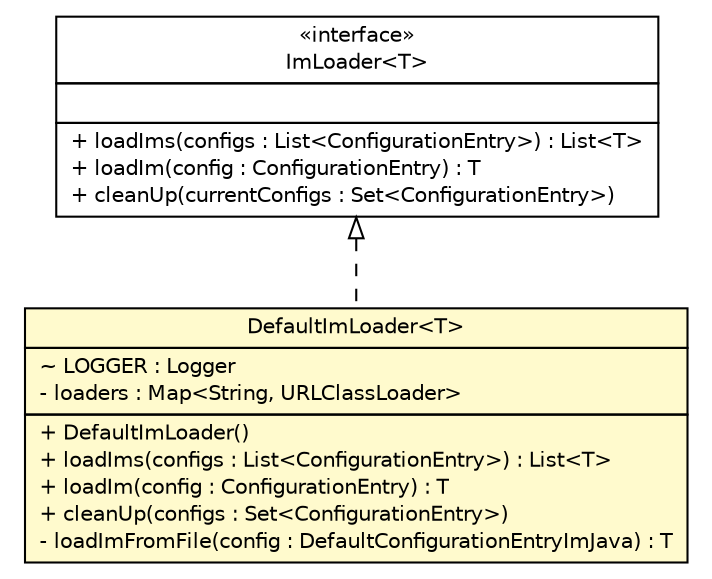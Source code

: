 #!/usr/local/bin/dot
#
# Class diagram 
# Generated by UMLGraph version R5_6 (http://www.umlgraph.org/)
#

digraph G {
	edge [fontname="Helvetica",fontsize=10,labelfontname="Helvetica",labelfontsize=10];
	node [fontname="Helvetica",fontsize=10,shape=plaintext];
	nodesep=0.25;
	ranksep=0.5;
	// de.hsbremen.tc.tnc.tnccs.im.loader.ImLoader<T>
	c11917 [label=<<table title="de.hsbremen.tc.tnc.tnccs.im.loader.ImLoader" border="0" cellborder="1" cellspacing="0" cellpadding="2" port="p" href="../ImLoader.html">
		<tr><td><table border="0" cellspacing="0" cellpadding="1">
<tr><td align="center" balign="center"> &#171;interface&#187; </td></tr>
<tr><td align="center" balign="center"> ImLoader&lt;T&gt; </td></tr>
		</table></td></tr>
		<tr><td><table border="0" cellspacing="0" cellpadding="1">
<tr><td align="left" balign="left">  </td></tr>
		</table></td></tr>
		<tr><td><table border="0" cellspacing="0" cellpadding="1">
<tr><td align="left" balign="left"> + loadIms(configs : List&lt;ConfigurationEntry&gt;) : List&lt;T&gt; </td></tr>
<tr><td align="left" balign="left"> + loadIm(config : ConfigurationEntry) : T </td></tr>
<tr><td align="left" balign="left"> + cleanUp(currentConfigs : Set&lt;ConfigurationEntry&gt;) </td></tr>
		</table></td></tr>
		</table>>, URL="../ImLoader.html", fontname="Helvetica", fontcolor="black", fontsize=10.0];
	// de.hsbremen.tc.tnc.tnccs.im.loader.simple.DefaultImLoader<T>
	c11924 [label=<<table title="de.hsbremen.tc.tnc.tnccs.im.loader.simple.DefaultImLoader" border="0" cellborder="1" cellspacing="0" cellpadding="2" port="p" bgcolor="lemonChiffon" href="./DefaultImLoader.html">
		<tr><td><table border="0" cellspacing="0" cellpadding="1">
<tr><td align="center" balign="center"> DefaultImLoader&lt;T&gt; </td></tr>
		</table></td></tr>
		<tr><td><table border="0" cellspacing="0" cellpadding="1">
<tr><td align="left" balign="left"> ~ LOGGER : Logger </td></tr>
<tr><td align="left" balign="left"> - loaders : Map&lt;String, URLClassLoader&gt; </td></tr>
		</table></td></tr>
		<tr><td><table border="0" cellspacing="0" cellpadding="1">
<tr><td align="left" balign="left"> + DefaultImLoader() </td></tr>
<tr><td align="left" balign="left"> + loadIms(configs : List&lt;ConfigurationEntry&gt;) : List&lt;T&gt; </td></tr>
<tr><td align="left" balign="left"> + loadIm(config : ConfigurationEntry) : T </td></tr>
<tr><td align="left" balign="left"> + cleanUp(configs : Set&lt;ConfigurationEntry&gt;) </td></tr>
<tr><td align="left" balign="left"> - loadImFromFile(config : DefaultConfigurationEntryImJava) : T </td></tr>
		</table></td></tr>
		</table>>, URL="./DefaultImLoader.html", fontname="Helvetica", fontcolor="black", fontsize=10.0];
	//de.hsbremen.tc.tnc.tnccs.im.loader.simple.DefaultImLoader<T> implements de.hsbremen.tc.tnc.tnccs.im.loader.ImLoader<T>
	c11917:p -> c11924:p [dir=back,arrowtail=empty,style=dashed];
}

